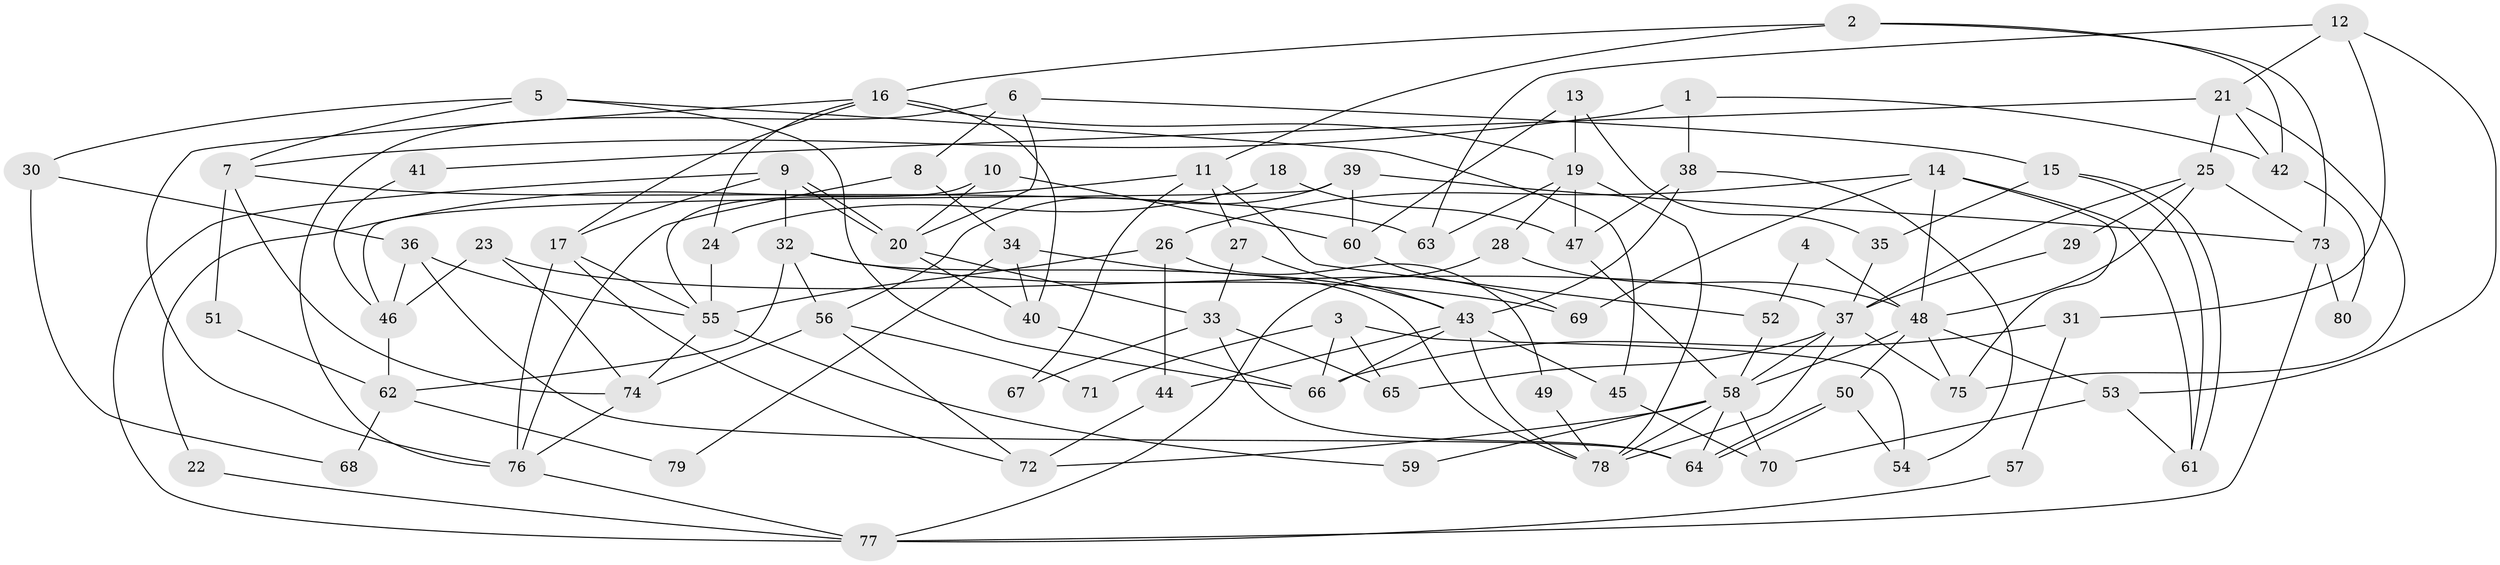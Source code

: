 // coarse degree distribution, {3: 0.16326530612244897, 7: 0.10204081632653061, 4: 0.2653061224489796, 6: 0.08163265306122448, 5: 0.22448979591836735, 8: 0.08163265306122448, 2: 0.061224489795918366, 12: 0.02040816326530612}
// Generated by graph-tools (version 1.1) at 2025/37/03/04/25 23:37:07]
// undirected, 80 vertices, 160 edges
graph export_dot {
  node [color=gray90,style=filled];
  1;
  2;
  3;
  4;
  5;
  6;
  7;
  8;
  9;
  10;
  11;
  12;
  13;
  14;
  15;
  16;
  17;
  18;
  19;
  20;
  21;
  22;
  23;
  24;
  25;
  26;
  27;
  28;
  29;
  30;
  31;
  32;
  33;
  34;
  35;
  36;
  37;
  38;
  39;
  40;
  41;
  42;
  43;
  44;
  45;
  46;
  47;
  48;
  49;
  50;
  51;
  52;
  53;
  54;
  55;
  56;
  57;
  58;
  59;
  60;
  61;
  62;
  63;
  64;
  65;
  66;
  67;
  68;
  69;
  70;
  71;
  72;
  73;
  74;
  75;
  76;
  77;
  78;
  79;
  80;
  1 -- 38;
  1 -- 42;
  1 -- 7;
  2 -- 73;
  2 -- 16;
  2 -- 11;
  2 -- 42;
  3 -- 65;
  3 -- 66;
  3 -- 54;
  3 -- 71;
  4 -- 52;
  4 -- 48;
  5 -- 7;
  5 -- 66;
  5 -- 30;
  5 -- 45;
  6 -- 8;
  6 -- 76;
  6 -- 15;
  6 -- 20;
  7 -- 74;
  7 -- 51;
  7 -- 63;
  8 -- 34;
  8 -- 76;
  9 -- 20;
  9 -- 20;
  9 -- 32;
  9 -- 17;
  9 -- 77;
  10 -- 55;
  10 -- 20;
  10 -- 60;
  11 -- 27;
  11 -- 22;
  11 -- 52;
  11 -- 67;
  12 -- 53;
  12 -- 63;
  12 -- 21;
  12 -- 31;
  13 -- 19;
  13 -- 60;
  13 -- 35;
  14 -- 61;
  14 -- 75;
  14 -- 26;
  14 -- 48;
  14 -- 69;
  15 -- 61;
  15 -- 61;
  15 -- 35;
  16 -- 17;
  16 -- 76;
  16 -- 19;
  16 -- 24;
  16 -- 40;
  17 -- 72;
  17 -- 55;
  17 -- 76;
  18 -- 24;
  18 -- 47;
  19 -- 78;
  19 -- 28;
  19 -- 47;
  19 -- 63;
  20 -- 33;
  20 -- 40;
  21 -- 25;
  21 -- 41;
  21 -- 42;
  21 -- 75;
  22 -- 77;
  23 -- 46;
  23 -- 74;
  23 -- 37;
  24 -- 55;
  25 -- 37;
  25 -- 48;
  25 -- 29;
  25 -- 73;
  26 -- 44;
  26 -- 49;
  26 -- 55;
  27 -- 33;
  27 -- 43;
  28 -- 48;
  28 -- 77;
  29 -- 37;
  30 -- 36;
  30 -- 68;
  31 -- 66;
  31 -- 57;
  32 -- 69;
  32 -- 78;
  32 -- 56;
  32 -- 62;
  33 -- 64;
  33 -- 65;
  33 -- 67;
  34 -- 40;
  34 -- 43;
  34 -- 79;
  35 -- 37;
  36 -- 64;
  36 -- 55;
  36 -- 46;
  37 -- 58;
  37 -- 65;
  37 -- 75;
  37 -- 78;
  38 -- 47;
  38 -- 54;
  38 -- 43;
  39 -- 56;
  39 -- 73;
  39 -- 46;
  39 -- 60;
  40 -- 66;
  41 -- 46;
  42 -- 80;
  43 -- 78;
  43 -- 44;
  43 -- 45;
  43 -- 66;
  44 -- 72;
  45 -- 70;
  46 -- 62;
  47 -- 58;
  48 -- 75;
  48 -- 50;
  48 -- 53;
  48 -- 58;
  49 -- 78;
  50 -- 64;
  50 -- 64;
  50 -- 54;
  51 -- 62;
  52 -- 58;
  53 -- 70;
  53 -- 61;
  55 -- 59;
  55 -- 74;
  56 -- 74;
  56 -- 71;
  56 -- 72;
  57 -- 77;
  58 -- 59;
  58 -- 64;
  58 -- 70;
  58 -- 72;
  58 -- 78;
  60 -- 69;
  62 -- 68;
  62 -- 79;
  73 -- 77;
  73 -- 80;
  74 -- 76;
  76 -- 77;
}
